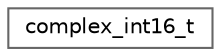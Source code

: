 digraph "Graphical Class Hierarchy"
{
 // LATEX_PDF_SIZE
  bgcolor="transparent";
  edge [fontname=Helvetica,fontsize=10,labelfontname=Helvetica,labelfontsize=10];
  node [fontname=Helvetica,fontsize=10,shape=box,height=0.2,width=0.4];
  rankdir="LR";
  Node0 [id="Node000000",label="complex_int16_t",height=0.2,width=0.4,color="grey40", fillcolor="white", style="filled",URL="$structcomplex__int16__t.html",tooltip=" "];
}
